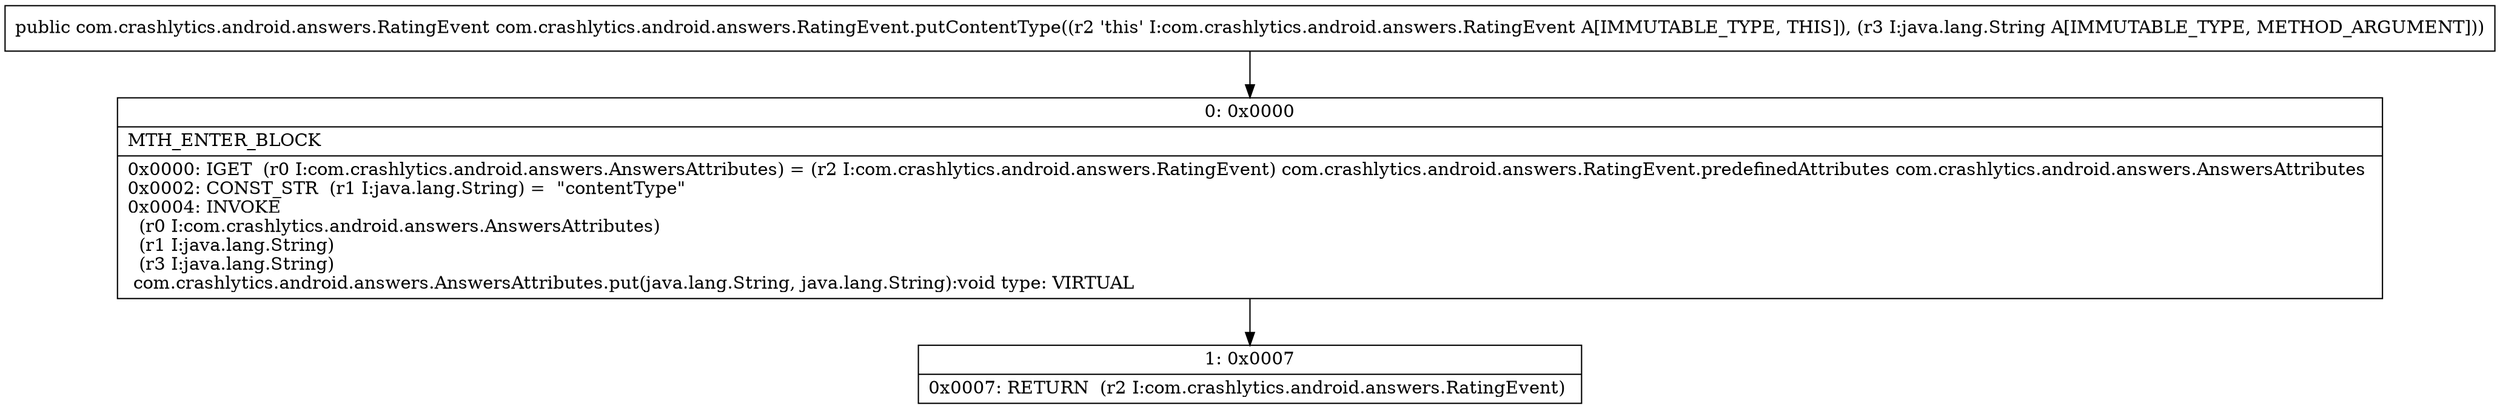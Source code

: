 digraph "CFG forcom.crashlytics.android.answers.RatingEvent.putContentType(Ljava\/lang\/String;)Lcom\/crashlytics\/android\/answers\/RatingEvent;" {
Node_0 [shape=record,label="{0\:\ 0x0000|MTH_ENTER_BLOCK\l|0x0000: IGET  (r0 I:com.crashlytics.android.answers.AnswersAttributes) = (r2 I:com.crashlytics.android.answers.RatingEvent) com.crashlytics.android.answers.RatingEvent.predefinedAttributes com.crashlytics.android.answers.AnswersAttributes \l0x0002: CONST_STR  (r1 I:java.lang.String) =  \"contentType\" \l0x0004: INVOKE  \l  (r0 I:com.crashlytics.android.answers.AnswersAttributes)\l  (r1 I:java.lang.String)\l  (r3 I:java.lang.String)\l com.crashlytics.android.answers.AnswersAttributes.put(java.lang.String, java.lang.String):void type: VIRTUAL \l}"];
Node_1 [shape=record,label="{1\:\ 0x0007|0x0007: RETURN  (r2 I:com.crashlytics.android.answers.RatingEvent) \l}"];
MethodNode[shape=record,label="{public com.crashlytics.android.answers.RatingEvent com.crashlytics.android.answers.RatingEvent.putContentType((r2 'this' I:com.crashlytics.android.answers.RatingEvent A[IMMUTABLE_TYPE, THIS]), (r3 I:java.lang.String A[IMMUTABLE_TYPE, METHOD_ARGUMENT])) }"];
MethodNode -> Node_0;
Node_0 -> Node_1;
}

